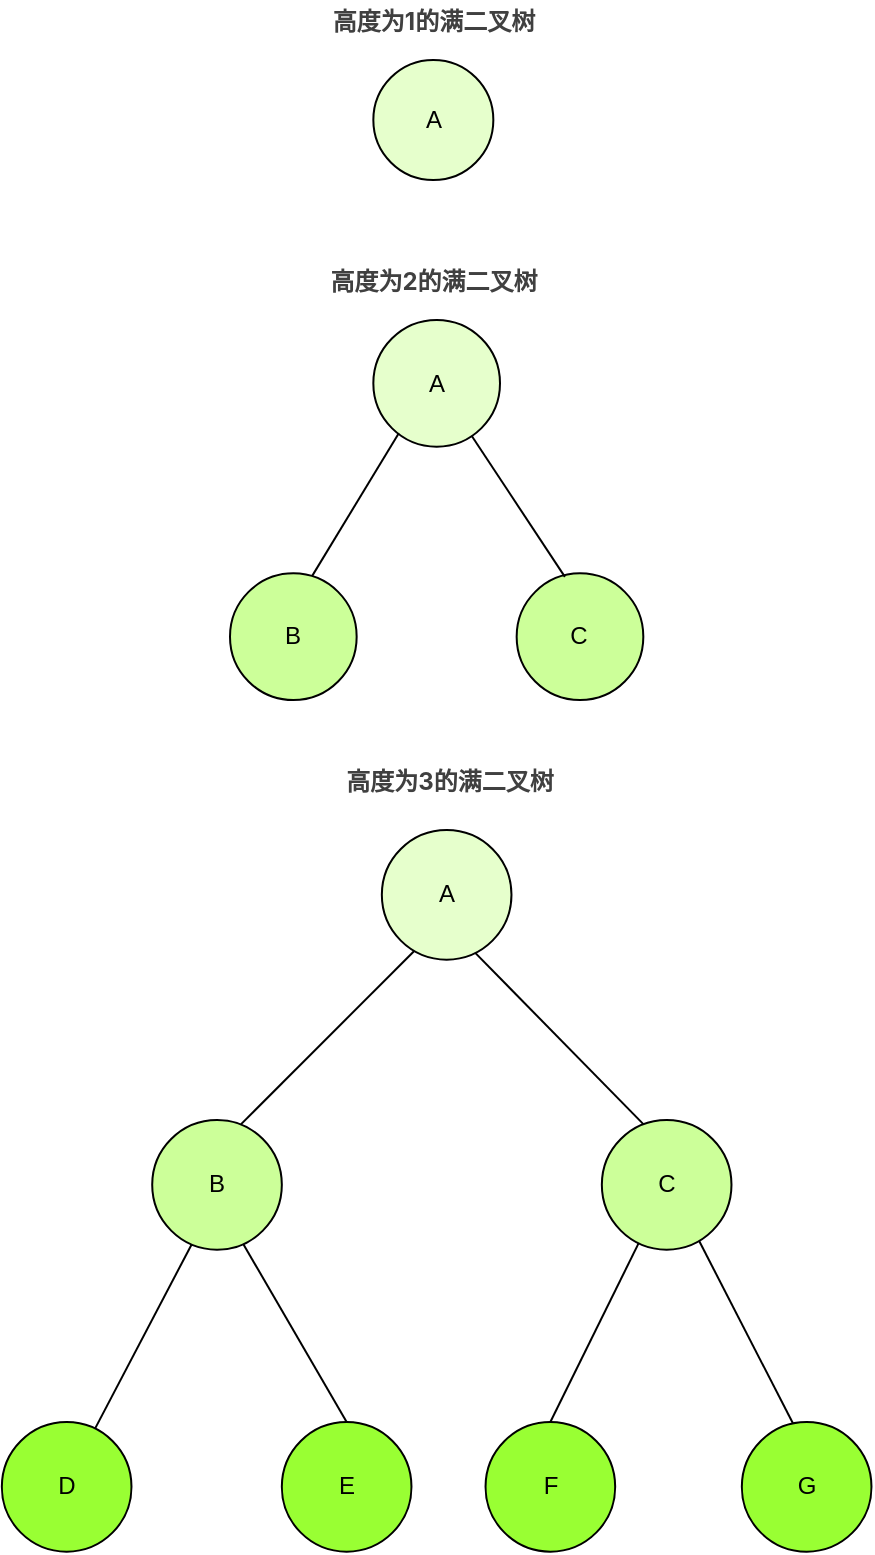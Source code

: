 <mxfile version="28.0.6">
  <diagram name="第 1 页" id="XEGoXAZ0bTQ9jt8kHUKM">
    <mxGraphModel dx="707" dy="308" grid="1" gridSize="10" guides="1" tooltips="1" connect="1" arrows="1" fold="1" page="1" pageScale="1" pageWidth="827" pageHeight="1169" math="0" shadow="0">
      <root>
        <mxCell id="0" />
        <mxCell id="1" parent="0" />
        <mxCell id="4JBcV_hL35uRDa0O3k9x-1" value="&lt;h3 style=&quot;font-size: calc(var(--ds-md-zoom)*16px); line-height: 1.5; margin: calc(var(--ds-md-zoom)*16px)0 calc(var(--ds-md-zoom)*12px)0; color: rgb(64, 64, 64); font-family: quote-cjk-patch, Inter, system-ui, -apple-system, BlinkMacSystemFont, &amp;quot;Segoe UI&amp;quot;, Roboto, &amp;quot;Noto Sans&amp;quot;, Ubuntu, Cantarell, &amp;quot;Helvetica Neue&amp;quot;, Oxygen, &amp;quot;Open Sans&amp;quot;, sans-serif; text-align: start; background-color: rgb(255, 255, 255);&quot;&gt;高度为1的满二叉树&lt;/h3&gt;" style="text;strokeColor=none;align=center;fillColor=none;html=1;verticalAlign=middle;whiteSpace=wrap;rounded=0;" parent="1" vertex="1">
          <mxGeometry x="321.67" y="170" width="120" height="20" as="geometry" />
        </mxCell>
        <mxCell id="4JBcV_hL35uRDa0O3k9x-15" style="edgeStyle=orthogonalEdgeStyle;rounded=0;orthogonalLoop=1;jettySize=auto;html=1;exitX=0.5;exitY=1;exitDx=0;exitDy=0;" parent="1" source="4JBcV_hL35uRDa0O3k9x-1" target="4JBcV_hL35uRDa0O3k9x-1" edge="1">
          <mxGeometry relative="1" as="geometry" />
        </mxCell>
        <mxCell id="4JBcV_hL35uRDa0O3k9x-16" value="&lt;h3 style=&quot;font-size: calc(var(--ds-md-zoom)*16px); line-height: 1.5; margin: calc(var(--ds-md-zoom)*16px)0 calc(var(--ds-md-zoom)*12px)0; color: rgb(64, 64, 64); font-family: quote-cjk-patch, Inter, system-ui, -apple-system, BlinkMacSystemFont, &amp;quot;Segoe UI&amp;quot;, Roboto, &amp;quot;Noto Sans&amp;quot;, Ubuntu, Cantarell, &amp;quot;Helvetica Neue&amp;quot;, Oxygen, &amp;quot;Open Sans&amp;quot;, sans-serif; text-align: start; background-color: rgb(255, 255, 255);&quot;&gt;高度为2的满二叉树&lt;/h3&gt;" style="text;strokeColor=none;align=center;fillColor=none;html=1;verticalAlign=middle;whiteSpace=wrap;rounded=0;" parent="1" vertex="1">
          <mxGeometry x="321.67" y="300" width="120" height="20" as="geometry" />
        </mxCell>
        <mxCell id="4JBcV_hL35uRDa0O3k9x-17" value="&lt;h3 style=&quot;font-size: calc(var(--ds-md-zoom)*16px); line-height: 1.5; margin: calc(var(--ds-md-zoom)*16px)0 calc(var(--ds-md-zoom)*12px)0; color: rgb(64, 64, 64); font-family: quote-cjk-patch, Inter, system-ui, -apple-system, BlinkMacSystemFont, &amp;quot;Segoe UI&amp;quot;, Roboto, &amp;quot;Noto Sans&amp;quot;, Ubuntu, Cantarell, &amp;quot;Helvetica Neue&amp;quot;, Oxygen, &amp;quot;Open Sans&amp;quot;, sans-serif; text-align: start; background-color: rgb(255, 255, 255);&quot;&gt;高度为3的满二叉树&lt;/h3&gt;" style="text;strokeColor=none;align=center;fillColor=none;html=1;verticalAlign=middle;whiteSpace=wrap;rounded=0;" parent="1" vertex="1">
          <mxGeometry x="330" y="550" width="120" height="20" as="geometry" />
        </mxCell>
        <mxCell id="4JBcV_hL35uRDa0O3k9x-51" value="" style="group" parent="1" vertex="1" connectable="0">
          <mxGeometry x="351.67" y="200" width="60" height="60" as="geometry" />
        </mxCell>
        <mxCell id="4JBcV_hL35uRDa0O3k9x-20" value="A" style="ellipse;whiteSpace=wrap;html=1;aspect=fixed;fillColor=#E6FFCC;" parent="4JBcV_hL35uRDa0O3k9x-51" vertex="1">
          <mxGeometry width="60" height="60" as="geometry" />
        </mxCell>
        <mxCell id="N4RZiDShqYU-FUU3UG-x-3" value="" style="group" parent="1" vertex="1" connectable="0">
          <mxGeometry x="280" y="330" width="206.663" height="190" as="geometry" />
        </mxCell>
        <mxCell id="4JBcV_hL35uRDa0O3k9x-3" value="" style="group" parent="N4RZiDShqYU-FUU3UG-x-3" vertex="1" connectable="0">
          <mxGeometry x="71.67" width="70" height="63.333" as="geometry" />
        </mxCell>
        <mxCell id="4JBcV_hL35uRDa0O3k9x-54" value="" style="group" parent="4JBcV_hL35uRDa0O3k9x-3" vertex="1" connectable="0">
          <mxGeometry width="63.333" height="63.333" as="geometry" />
        </mxCell>
        <mxCell id="4JBcV_hL35uRDa0O3k9x-5" value="A" style="ellipse;whiteSpace=wrap;html=1;aspect=fixed;fillColor=#E6FFCC;" parent="4JBcV_hL35uRDa0O3k9x-54" vertex="1">
          <mxGeometry width="63.333" height="63.333" as="geometry" />
        </mxCell>
        <mxCell id="4JBcV_hL35uRDa0O3k9x-55" value="" style="group" parent="N4RZiDShqYU-FUU3UG-x-3" vertex="1" connectable="0">
          <mxGeometry y="126.667" width="63.333" height="63.333" as="geometry" />
        </mxCell>
        <mxCell id="4JBcV_hL35uRDa0O3k9x-10" value="B" style="ellipse;whiteSpace=wrap;html=1;aspect=fixed;fillColor=#CCFF99;" parent="4JBcV_hL35uRDa0O3k9x-55" vertex="1">
          <mxGeometry width="63.333" height="63.333" as="geometry" />
        </mxCell>
        <mxCell id="4JBcV_hL35uRDa0O3k9x-56" value="" style="group" parent="N4RZiDShqYU-FUU3UG-x-3" vertex="1" connectable="0">
          <mxGeometry x="143.33" y="126.667" width="63.333" height="63.333" as="geometry" />
        </mxCell>
        <mxCell id="4JBcV_hL35uRDa0O3k9x-13" value="C" style="ellipse;whiteSpace=wrap;html=1;aspect=fixed;fillColor=#CCFF99;" parent="4JBcV_hL35uRDa0O3k9x-56" vertex="1">
          <mxGeometry width="63.333" height="63.333" as="geometry" />
        </mxCell>
        <mxCell id="4JBcV_hL35uRDa0O3k9x-52" value="" style="endArrow=none;html=1;rounded=0;entryX=0.201;entryY=0.894;entryDx=0;entryDy=0;entryPerimeter=0;exitX=0.649;exitY=0.02;exitDx=0;exitDy=0;exitPerimeter=0;" parent="N4RZiDShqYU-FUU3UG-x-3" source="4JBcV_hL35uRDa0O3k9x-10" target="4JBcV_hL35uRDa0O3k9x-5" edge="1">
          <mxGeometry width="50" height="50" relative="1" as="geometry">
            <mxPoint x="48.33" y="126.67" as="sourcePoint" />
            <mxPoint x="88.33" y="60" as="targetPoint" />
          </mxGeometry>
        </mxCell>
        <mxCell id="4JBcV_hL35uRDa0O3k9x-53" value="" style="endArrow=none;html=1;rounded=0;entryX=0.776;entryY=0.914;entryDx=0;entryDy=0;entryPerimeter=0;exitX=0.381;exitY=0.028;exitDx=0;exitDy=0;exitPerimeter=0;" parent="N4RZiDShqYU-FUU3UG-x-3" source="4JBcV_hL35uRDa0O3k9x-13" target="4JBcV_hL35uRDa0O3k9x-5" edge="1">
          <mxGeometry width="50" height="50" relative="1" as="geometry">
            <mxPoint x="168.66" y="127" as="sourcePoint" />
            <mxPoint x="126.66" y="60" as="targetPoint" />
          </mxGeometry>
        </mxCell>
        <mxCell id="4JBcV_hL35uRDa0O3k9x-58" value="" style="endArrow=none;html=1;rounded=0;entryX=0.269;entryY=0.914;entryDx=0;entryDy=0;entryPerimeter=0;exitX=0.684;exitY=0.034;exitDx=0;exitDy=0;exitPerimeter=0;" parent="1" source="4JBcV_hL35uRDa0O3k9x-30" target="4JBcV_hL35uRDa0O3k9x-48" edge="1">
          <mxGeometry width="50" height="50" relative="1" as="geometry">
            <mxPoint x="275.92" y="730" as="sourcePoint" />
            <mxPoint x="343.78" y="640" as="targetPoint" />
          </mxGeometry>
        </mxCell>
        <mxCell id="4JBcV_hL35uRDa0O3k9x-59" value="" style="endArrow=none;html=1;rounded=0;entryX=0.711;entryY=0.938;entryDx=0;entryDy=0;entryPerimeter=0;exitX=0.324;exitY=0.036;exitDx=0;exitDy=0;exitPerimeter=0;" parent="1" source="4JBcV_hL35uRDa0O3k9x-33" target="4JBcV_hL35uRDa0O3k9x-48" edge="1">
          <mxGeometry width="50" height="50" relative="1" as="geometry">
            <mxPoint x="475.92" y="733" as="sourcePoint" />
            <mxPoint x="405.92" y="640" as="targetPoint" />
          </mxGeometry>
        </mxCell>
        <mxCell id="4JBcV_hL35uRDa0O3k9x-60" value="" style="endArrow=none;html=1;rounded=0;entryX=0.304;entryY=0.96;entryDx=0;entryDy=0;entryPerimeter=0;exitX=0.721;exitY=0.047;exitDx=0;exitDy=0;exitPerimeter=0;" parent="1" source="4JBcV_hL35uRDa0O3k9x-36" target="4JBcV_hL35uRDa0O3k9x-30" edge="1">
          <mxGeometry width="50" height="50" relative="1" as="geometry">
            <mxPoint x="195.92" y="880" as="sourcePoint" />
            <mxPoint x="245.92" y="800" as="targetPoint" />
          </mxGeometry>
        </mxCell>
        <mxCell id="4JBcV_hL35uRDa0O3k9x-62" value="" style="endArrow=none;html=1;rounded=0;entryX=0.286;entryY=0.946;entryDx=0;entryDy=0;entryPerimeter=0;exitX=0.5;exitY=0;exitDx=0;exitDy=0;" parent="1" source="4JBcV_hL35uRDa0O3k9x-42" target="4JBcV_hL35uRDa0O3k9x-33" edge="1">
          <mxGeometry width="50" height="50" relative="1" as="geometry">
            <mxPoint x="425.92" y="881" as="sourcePoint" />
            <mxPoint x="475.92" y="801" as="targetPoint" />
          </mxGeometry>
        </mxCell>
        <mxCell id="4JBcV_hL35uRDa0O3k9x-63" value="" style="endArrow=none;html=1;rounded=0;entryX=0.743;entryY=0.918;entryDx=0;entryDy=0;entryPerimeter=0;exitX=0.394;exitY=0.01;exitDx=0;exitDy=0;exitPerimeter=0;" parent="1" source="4JBcV_hL35uRDa0O3k9x-45" target="4JBcV_hL35uRDa0O3k9x-33" edge="1">
          <mxGeometry width="50" height="50" relative="1" as="geometry">
            <mxPoint x="565.92" y="881" as="sourcePoint" />
            <mxPoint x="515.92" y="800" as="targetPoint" />
          </mxGeometry>
        </mxCell>
        <mxCell id="4JBcV_hL35uRDa0O3k9x-64" value="" style="endArrow=none;html=1;rounded=0;entryX=0.7;entryY=0.952;entryDx=0;entryDy=0;entryPerimeter=0;exitX=0.5;exitY=0;exitDx=0;exitDy=0;" parent="1" source="4JBcV_hL35uRDa0O3k9x-39" target="4JBcV_hL35uRDa0O3k9x-30" edge="1">
          <mxGeometry width="50" height="50" relative="1" as="geometry">
            <mxPoint x="325.92" y="881" as="sourcePoint" />
            <mxPoint x="275.92" y="800" as="targetPoint" />
          </mxGeometry>
        </mxCell>
        <mxCell id="4JBcV_hL35uRDa0O3k9x-48" value="A" style="ellipse;whiteSpace=wrap;html=1;aspect=fixed;fillColor=#E6FFCC;" parent="1" vertex="1">
          <mxGeometry x="355.923" y="585" width="64.818" height="64.818" as="geometry" />
        </mxCell>
        <mxCell id="4JBcV_hL35uRDa0O3k9x-30" value="B" style="ellipse;whiteSpace=wrap;html=1;aspect=fixed;fillColor=#CCFF99;" parent="1" vertex="1">
          <mxGeometry x="241.103" y="730" width="64.818" height="64.818" as="geometry" />
        </mxCell>
        <mxCell id="4JBcV_hL35uRDa0O3k9x-33" value="C" style="ellipse;whiteSpace=wrap;html=1;aspect=fixed;fillColor=#CCFF99;" parent="1" vertex="1">
          <mxGeometry x="465.923" y="730" width="64.818" height="64.818" as="geometry" />
        </mxCell>
        <mxCell id="4JBcV_hL35uRDa0O3k9x-36" value="D" style="ellipse;whiteSpace=wrap;html=1;aspect=fixed;fillColor=#99FF33;" parent="1" vertex="1">
          <mxGeometry x="165.92" y="881" width="64.818" height="64.818" as="geometry" />
        </mxCell>
        <mxCell id="4JBcV_hL35uRDa0O3k9x-39" value="E" style="ellipse;whiteSpace=wrap;html=1;aspect=fixed;fillColor=#99FF33;" parent="1" vertex="1">
          <mxGeometry x="305.917" y="881" width="64.818" height="64.818" as="geometry" />
        </mxCell>
        <mxCell id="4JBcV_hL35uRDa0O3k9x-42" value="F" style="ellipse;whiteSpace=wrap;html=1;aspect=fixed;fillColor=#99FF33;" parent="1" vertex="1">
          <mxGeometry x="407.769" y="881" width="64.818" height="64.818" as="geometry" />
        </mxCell>
        <mxCell id="4JBcV_hL35uRDa0O3k9x-45" value="G" style="ellipse;whiteSpace=wrap;html=1;aspect=fixed;fillColor=#99FF33;" parent="1" vertex="1">
          <mxGeometry x="535.916" y="881" width="64.818" height="64.818" as="geometry" />
        </mxCell>
      </root>
    </mxGraphModel>
  </diagram>
</mxfile>
